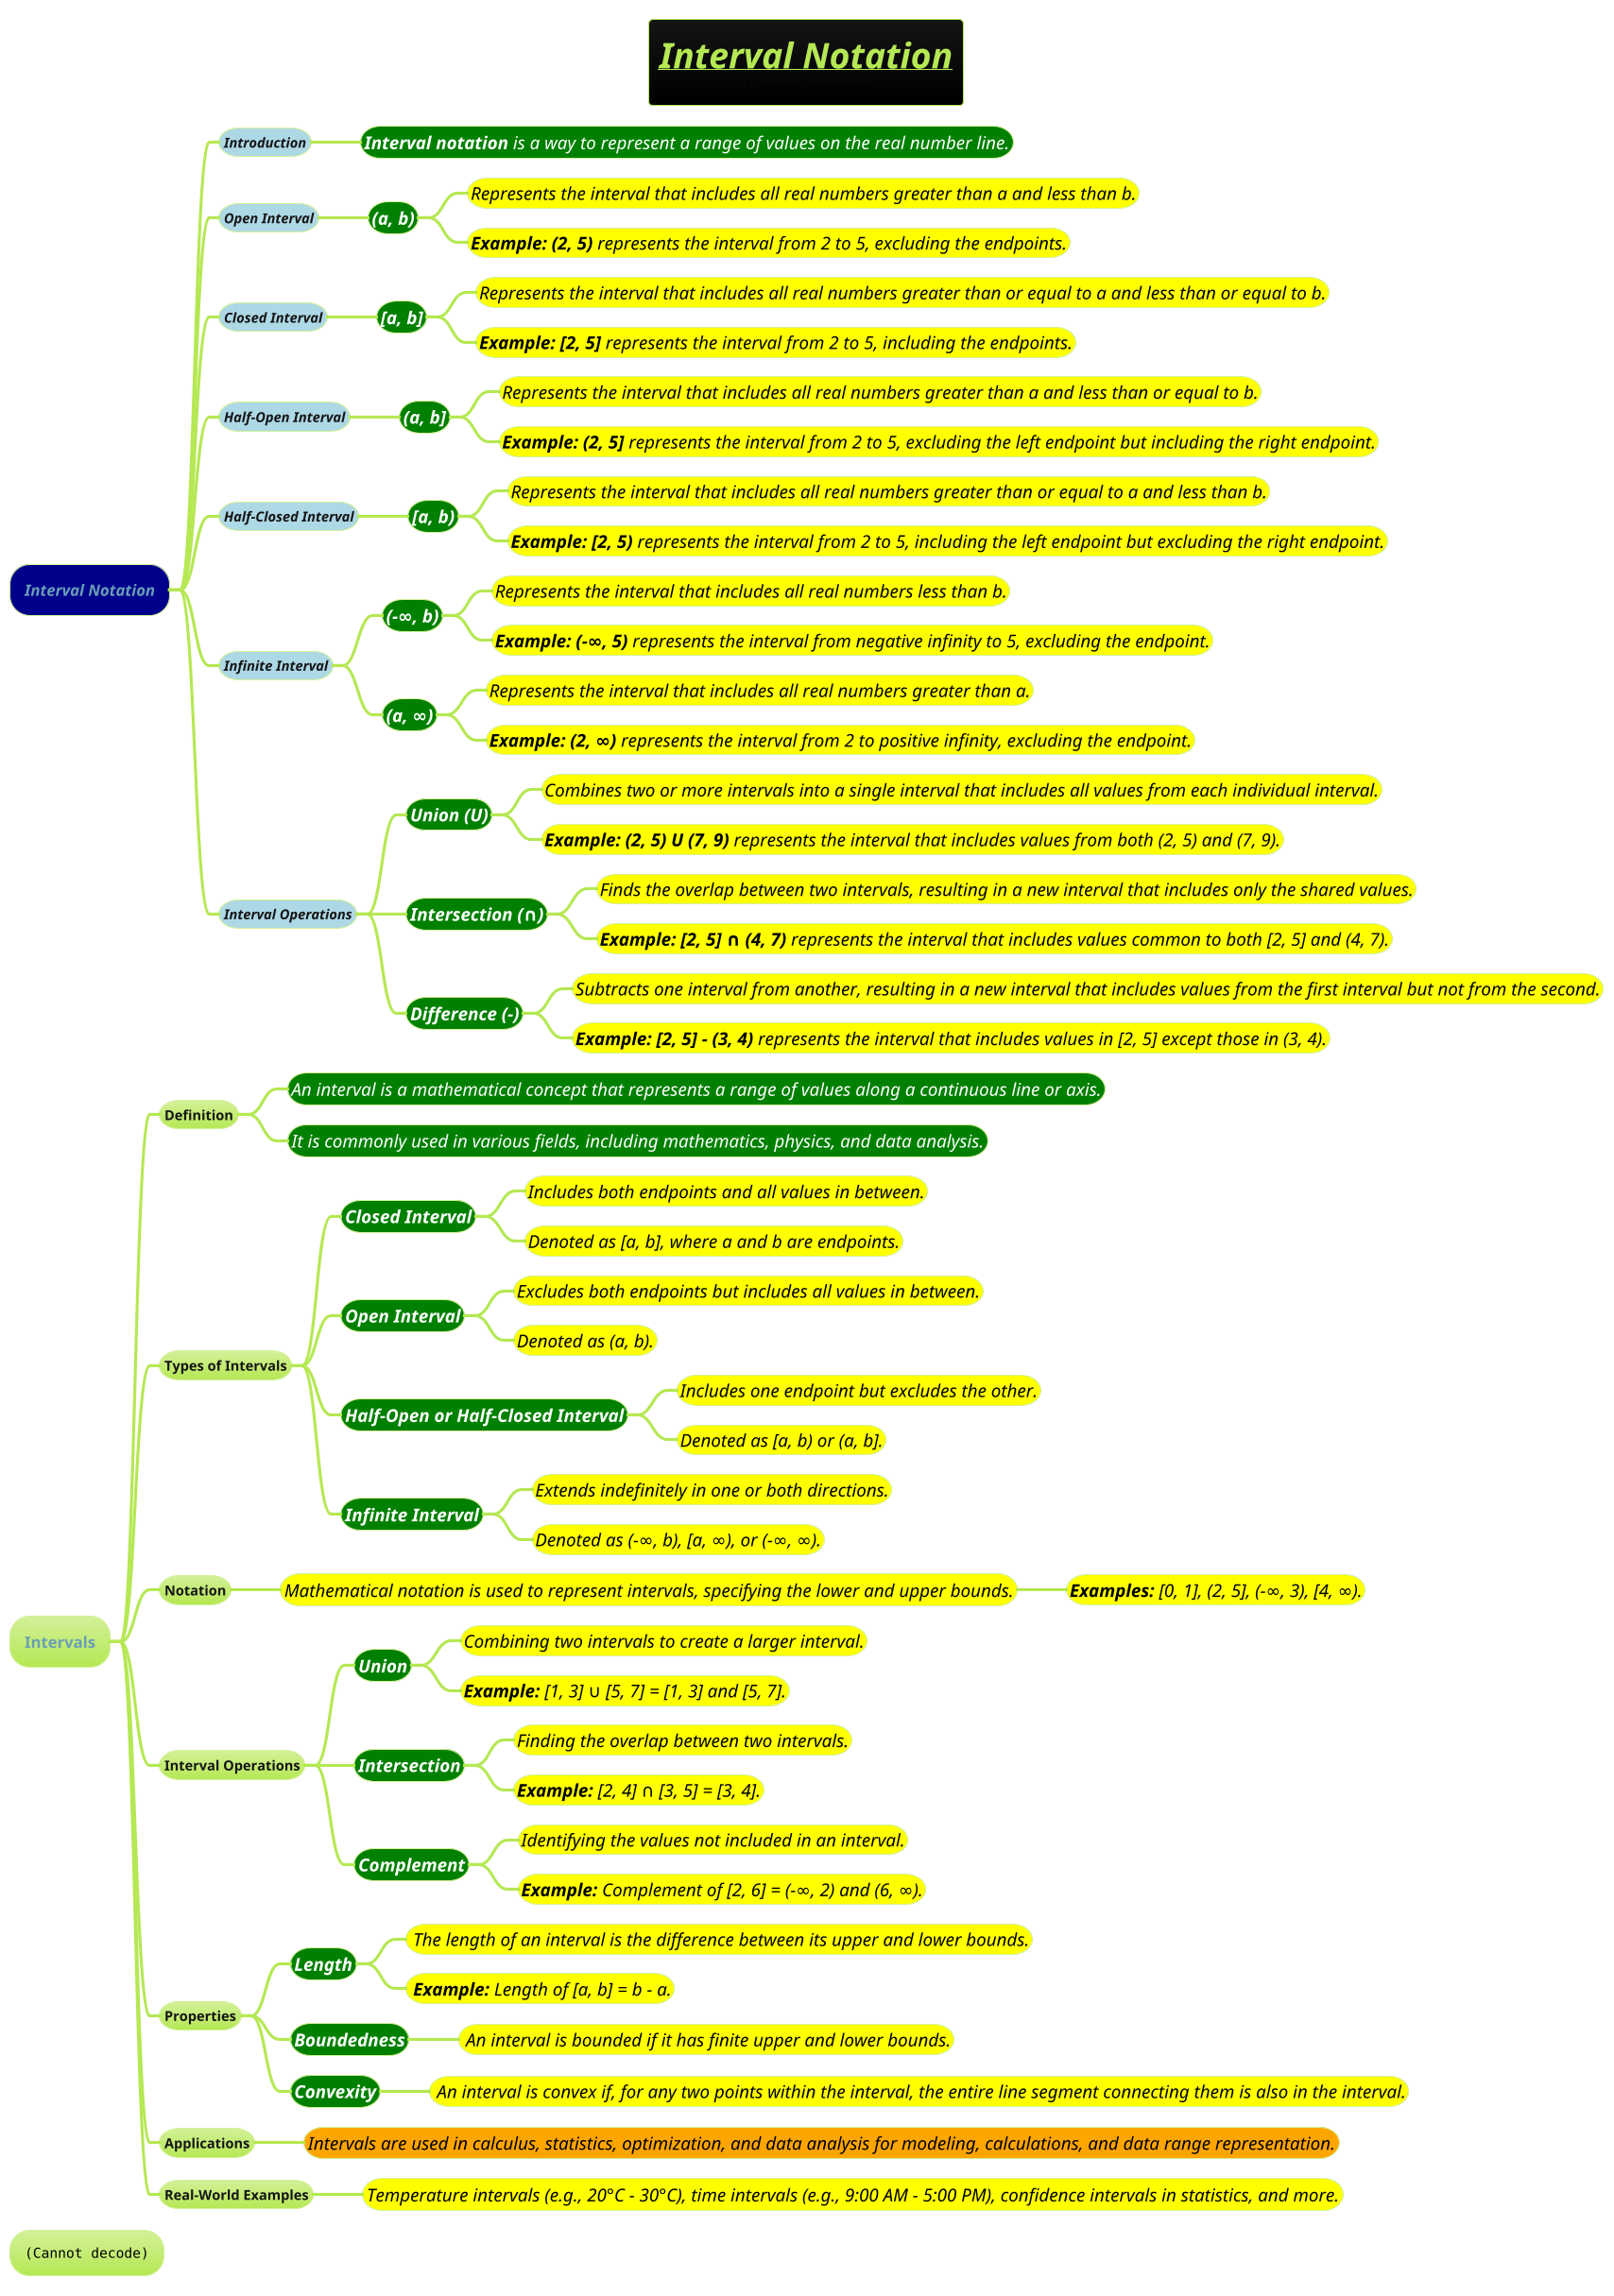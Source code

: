 @startmindmap
title =<b><i><u>Interval Notation \n<img:images/img.png>
!theme hacker

*[#darkblue] <i>Interval Notation
**[#lightblue] <size:14><i>Introduction
***[#green] <i><size:18><color #white>**Interval notation** is a way to represent a range of values on the real number line.
**[#lightblue] <size:14><i>Open Interval
***[#green] <i><size:18><color #white><b>(a, b)
****[#yellow] <color #black><i><size:18>Represents the interval that includes all real numbers greater than a and less than b.
****[#yellow] <color #black><i><size:18>**Example: (2, 5)** represents the interval from 2 to 5, excluding the endpoints.
**[#lightblue] <size:14><i>Closed Interval
***[#green] <i><size:18><color #white><b>[a, b]
****[#yellow] <color #black><i><size:18>Represents the interval that includes all real numbers greater than or equal to a and less than or equal to b.
****[#yellow] <color #black><i><size:18>**Example: [2, 5]** represents the interval from 2 to 5, including the endpoints.
**[#lightblue] <size:14><i>Half-Open Interval
***[#green] <i><size:18><color #white><b>(a, b]
****[#yellow] <color #black><i><size:18>Represents the interval that includes all real numbers greater than a and less than or equal to b.
****[#yellow] <color #black><i><size:18>**Example: (2, 5]** represents the interval from 2 to 5, excluding the left endpoint but including the right endpoint.
**[#lightblue] <size:14><i>Half-Closed Interval
***[#green] <i><size:18><color #white><b>[a, b)
****[#yellow] <color #black><i><size:18>Represents the interval that includes all real numbers greater than or equal to a and less than b.
****[#yellow] <color #black><i><size:18>**Example: [2, 5)** represents the interval from 2 to 5, including the left endpoint but excluding the right endpoint.
**[#lightblue] <size:14><i>Infinite Interval
***[#green] <i><size:18><color #white><b>(-∞, b)
****[#yellow] <color #black><i><size:18>Represents the interval that includes all real numbers less than b.
****[#yellow] <color #black><i><size:18>**Example: (-∞, 5)** represents the interval from negative infinity to 5, excluding the endpoint.
***[#green] <i><size:18><color #white><b>(a, ∞)
****[#yellow] <color #black><i><size:18>Represents the interval that includes all real numbers greater than a.
****[#yellow] <color #black><i><size:18>**Example: (2, ∞)** represents the interval from 2 to positive infinity, excluding the endpoint.
**[#lightblue] <size:14><i>Interval Operations
***[#green] <i><size:18><color #white><b>Union (U)
****[#yellow] <color #black><i><size:18>Combines two or more intervals into a single interval that includes all values from each individual interval.
****[#yellow] <color #black><i><size:18>**Example: (2, 5) U (7, 9)** represents the interval that includes values from both (2, 5) and (7, 9).
***[#green] <i><size:18><color #white><b>Intersection (∩)
****[#yellow] <color #black><i><size:18>Finds the overlap between two intervals, resulting in a new interval that includes only the shared values.
****[#yellow] <color #black><i><size:18>**Example: [2, 5] ∩ (4, 7)** represents the interval that includes values common to both [2, 5] and (4, 7).
***[#green] <i><size:18><color #white><b>Difference (-)
****[#yellow] <color #black><i><size:18>Subtracts one interval from another, resulting in a new interval that includes values from the first interval but not from the second.
****[#yellow] <color #black><i><size:18>**Example: [2, 5] - (3, 4)** represents the interval that includes values in [2, 5] except those in (3, 4).

* Intervals
** Definition
***[#green] <color #white><i><size:18>An interval is a mathematical concept that represents a range of values along a continuous line or axis.
***[#green] <color #white><i><size:18>It is commonly used in various fields, including mathematics, physics, and data analysis.

** Types of Intervals
***[#green] <color #white><b><i><size:18>Closed Interval
****[#yellow] <color #black><i><size:18>Includes both endpoints and all values in between.
****[#yellow] <color #black><i><size:18>Denoted as [a, b], where a and b are endpoints.
***[#green] <color #white><b><i><size:18>Open Interval
****[#yellow] <color #black><i><size:18>Excludes both endpoints but includes all values in between.
****[#yellow] <color #black><i><size:18>Denoted as (a, b).
***[#green] <color #white><b><i><size:18>Half-Open or Half-Closed Interval
****[#yellow] <color #black><i><size:18>Includes one endpoint but excludes the other.
****[#yellow] <color #black><i><size:18>Denoted as [a, b) or (a, b].
***[#green] <color #white><b><i><size:18>Infinite Interval
****[#yellow] <color #black><i><size:18>Extends indefinitely in one or both directions.
****[#yellow] <color #black><i><size:18>Denoted as (-∞, b), [a, ∞), or (-∞, ∞).

** Notation
***[#yellow] <color #black><i><size:18>Mathematical notation is used to represent intervals, specifying the lower and upper bounds.
****[#yellow] <color #black><i><size:18>**Examples:** [0, 1], (2, 5], (-∞, 3), [4, ∞).

** Interval Operations
***[#green] <color #white><b><i><size:18>Union
****[#yellow] <color #black><i><size:18>Combining two intervals to create a larger interval.
****[#yellow] <color #black><i><size:18>**Example:** [1, 3] ∪ [5, 7] = [1, 3] and [5, 7].
***[#green] <color #white><b><i><size:18>Intersection
****[#yellow] <color #black><i><size:18>Finding the overlap between two intervals.
****[#yellow] <color #black><i><size:18>**Example:** [2, 4] ∩ [3, 5] = [3, 4].
***[#green] <color #white><b><i><size:18>Complement
****[#yellow] <color #black><i><size:18>Identifying the values not included in an interval.
****[#yellow] <color #black><i><size:18>**Example:** Complement of [2, 6] = (-∞, 2) and (6, ∞).

** Properties
***[#green] <color #white><b><i><size:18>Length
****[#yellow] <color #black><i><size:18> The length of an interval is the difference between its upper and lower bounds.
****[#yellow] <color #black><i><size:18> **Example:** Length of [a, b] = b - a.
***[#green] <color #white><b><i><size:18>Boundedness
****[#yellow] <color #black><i><size:18> An interval is bounded if it has finite upper and lower bounds.
***[#green] <color #white><b><i><size:18>Convexity
****[#yellow] <color #black><i><size:18> An interval is convex if, for any two points within the interval, the entire line segment connecting them is also in the interval.

** Applications
***[#orange] <color #black><i><size:18>Intervals are used in calculus, statistics, optimization, and data analysis for modeling, calculations, and data range representation.

** Real-World Examples
***[#yellow] <color #black><i><size:18>Temperature intervals (e.g., 20°C - 30°C), time intervals (e.g., 9:00 AM - 5:00 PM), confidence intervals in statistics, and more.
* <img:images/img_1.png>
@endmindmap
